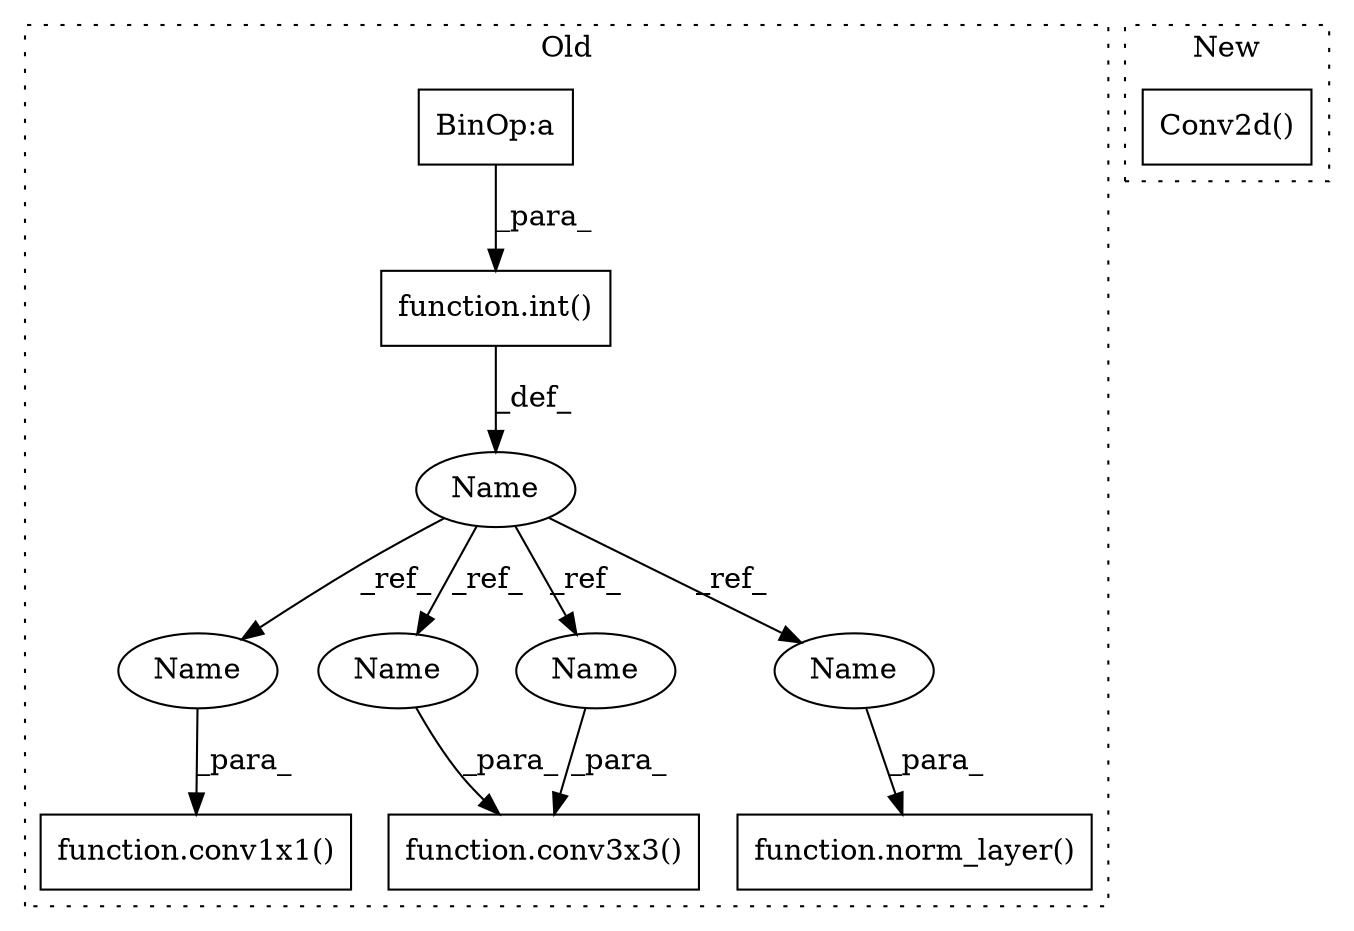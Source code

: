 digraph G {
subgraph cluster0 {
1 [label="function.norm_layer()" a="75" s="3303,3319" l="11,1" shape="box"];
3 [label="BinOp:a" a="82" s="3129" l="3" shape="box"];
4 [label="function.conv3x3()" a="75" s="3342,3388" l="8,1" shape="box"];
5 [label="function.conv1x1()" a="75" s="3259,3282" l="8,1" shape="box"];
6 [label="function.int()" a="75" s="3105,3136" l="4,1" shape="box"];
7 [label="Name" a="87" s="3097" l="5" shape="ellipse"];
8 [label="Name" a="87" s="3357" l="5" shape="ellipse"];
9 [label="Name" a="87" s="3277" l="5" shape="ellipse"];
10 [label="Name" a="87" s="3314" l="5" shape="ellipse"];
11 [label="Name" a="87" s="3350" l="5" shape="ellipse"];
label = "Old";
style="dotted";
}
subgraph cluster1 {
2 [label="Conv2d()" a="75" s="1588,1625" l="23,49" shape="box"];
label = "New";
style="dotted";
}
3 -> 6 [label="_para_"];
6 -> 7 [label="_def_"];
7 -> 9 [label="_ref_"];
7 -> 8 [label="_ref_"];
7 -> 10 [label="_ref_"];
7 -> 11 [label="_ref_"];
8 -> 4 [label="_para_"];
9 -> 5 [label="_para_"];
10 -> 1 [label="_para_"];
11 -> 4 [label="_para_"];
}